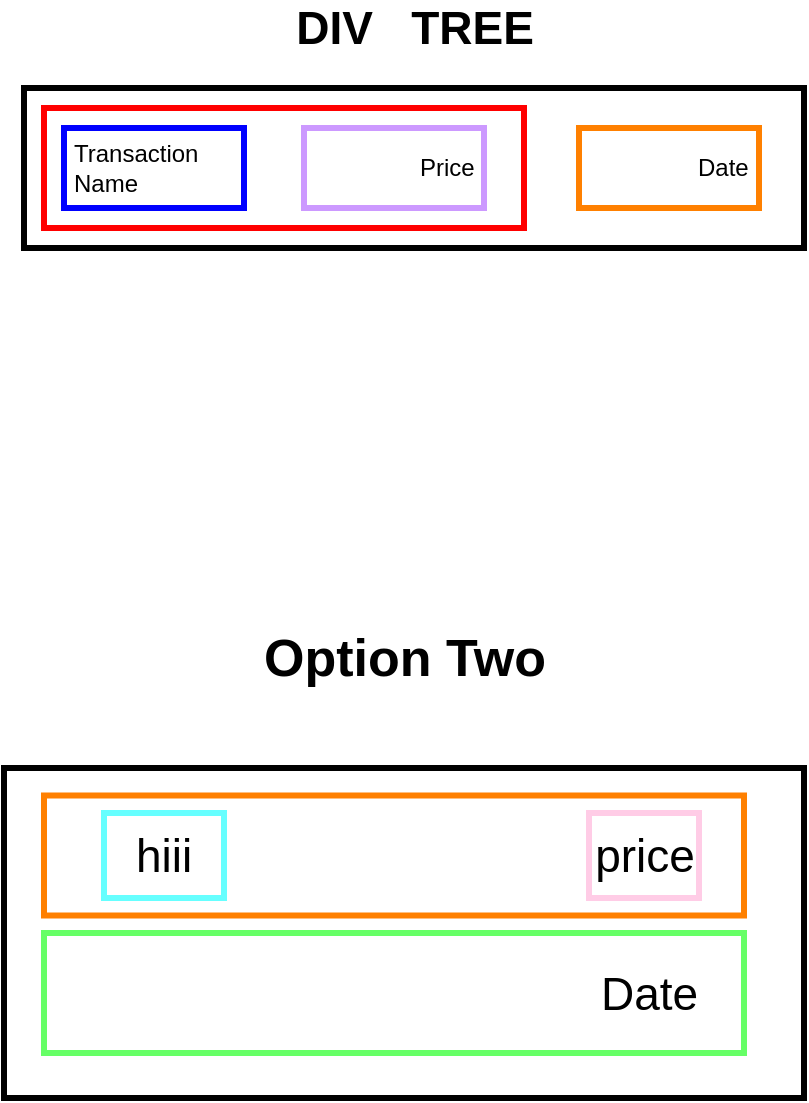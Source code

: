 <mxfile version="18.0.1" type="device"><diagram id="XMUIoXUdUy_daLNq1y6U" name="Page-1"><mxGraphModel dx="2607" dy="830" grid="1" gridSize="10" guides="1" tooltips="1" connect="1" arrows="1" fold="1" page="1" pageScale="1" pageWidth="850" pageHeight="1100" math="0" shadow="0"><root><mxCell id="0"/><mxCell id="1" parent="0"/><mxCell id="iVEt2pDo53yBvMsfKDGF-1" value="&lt;b&gt;&lt;font style=&quot;font-size: 26px;&quot;&gt;Option Two&lt;/font&gt;&lt;/b&gt;" style="text;html=1;align=center;verticalAlign=middle;resizable=0;points=[];autosize=1;strokeColor=none;fillColor=none;fontSize=23;" parent="1" vertex="1"><mxGeometry x="330" y="1640" width="160" height="30" as="geometry"/></mxCell><mxCell id="iVEt2pDo53yBvMsfKDGF-2" value="" style="rounded=0;whiteSpace=wrap;html=1;strokeWidth=3;" parent="1" vertex="1"><mxGeometry x="210" y="1710" width="400" height="165" as="geometry"/></mxCell><mxCell id="iVEt2pDo53yBvMsfKDGF-3" value="" style="rounded=0;whiteSpace=wrap;html=1;fontSize=23;strokeColor=#FF8000;strokeWidth=3;" parent="1" vertex="1"><mxGeometry x="230" y="1723.75" width="350" height="60" as="geometry"/></mxCell><mxCell id="iVEt2pDo53yBvMsfKDGF-4" value="&lt;span style=&quot;white-space: pre;&quot;&gt;&#9;&lt;/span&gt;&lt;span style=&quot;white-space: pre;&quot;&gt;&#9;&lt;/span&gt;&lt;span style=&quot;white-space: pre;&quot;&gt;&#9;&lt;/span&gt;&lt;span style=&quot;white-space: pre;&quot;&gt;&#9;&lt;/span&gt;&lt;span style=&quot;white-space: pre;&quot;&gt;&#9;&lt;/span&gt;Date" style="rounded=0;whiteSpace=wrap;html=1;fontSize=23;strokeWidth=3;strokeColor=#66FF66;" parent="1" vertex="1"><mxGeometry x="230" y="1792.5" width="350" height="60" as="geometry"/></mxCell><mxCell id="iVEt2pDo53yBvMsfKDGF-5" value="&lt;span style=&quot;font-size: 23px;&quot;&gt;hiii&lt;/span&gt;" style="rounded=0;whiteSpace=wrap;html=1;strokeColor=#66FFFF;strokeWidth=3;" parent="1" vertex="1"><mxGeometry x="260" y="1732.5" width="60" height="42.5" as="geometry"/></mxCell><mxCell id="iVEt2pDo53yBvMsfKDGF-6" value="&lt;span style=&quot;font-size: 23px;&quot;&gt;price&lt;/span&gt;" style="rounded=0;whiteSpace=wrap;html=1;strokeColor=#FFCCE6;strokeWidth=3;" parent="1" vertex="1"><mxGeometry x="502.5" y="1732.5" width="55" height="42.5" as="geometry"/></mxCell><mxCell id="ndxd-o6cs19LV9rwSUOj-2" value="" style="rounded=0;whiteSpace=wrap;html=1;strokeColor=#000000;strokeWidth=3;" parent="1" vertex="1"><mxGeometry x="220" y="1370" width="390" height="80" as="geometry"/></mxCell><mxCell id="ndxd-o6cs19LV9rwSUOj-3" value="" style="rounded=0;whiteSpace=wrap;html=1;strokeWidth=3;strokeColor=#FF0000;" parent="1" vertex="1"><mxGeometry x="230" y="1380" width="240" height="60" as="geometry"/></mxCell><mxCell id="ndxd-o6cs19LV9rwSUOj-4" value="Transaction&lt;span style=&quot;white-space: pre;&quot;&gt;&#9;&lt;/span&gt;&lt;br&gt;Name&lt;span style=&quot;white-space: pre;&quot;&gt;&#9;&lt;/span&gt;&lt;span style=&quot;white-space: pre;&quot;&gt;&#9;&lt;/span&gt;" style="rounded=0;whiteSpace=wrap;html=1;strokeWidth=3;strokeColor=#0000FF;" parent="1" vertex="1"><mxGeometry x="240" y="1390" width="90" height="40" as="geometry"/></mxCell><mxCell id="ndxd-o6cs19LV9rwSUOj-5" value="&lt;span style=&quot;white-space: pre;&quot;&gt;&#9;&lt;/span&gt;&lt;span style=&quot;white-space: pre;&quot;&gt;&#9;&lt;/span&gt;Price" style="rounded=0;whiteSpace=wrap;html=1;strokeWidth=3;strokeColor=#CC99FF;" parent="1" vertex="1"><mxGeometry x="360" y="1390" width="90" height="40" as="geometry"/></mxCell><mxCell id="ndxd-o6cs19LV9rwSUOj-6" value="&lt;span style=&quot;white-space: pre;&quot;&gt;&#9;&lt;/span&gt;&lt;span style=&quot;white-space: pre;&quot;&gt;&#9;&lt;/span&gt;Date" style="rounded=0;whiteSpace=wrap;html=1;strokeWidth=3;strokeColor=#FF8000;" parent="1" vertex="1"><mxGeometry x="497.5" y="1390" width="90" height="40" as="geometry"/></mxCell><mxCell id="ndxd-o6cs19LV9rwSUOj-7" value="&lt;b&gt;&lt;font style=&quot;font-size: 23px;&quot;&gt;DIV&amp;nbsp; &amp;nbsp;TREE&lt;/font&gt;&lt;/b&gt;" style="text;html=1;align=center;verticalAlign=middle;resizable=0;points=[];autosize=1;strokeColor=none;fillColor=none;" parent="1" vertex="1"><mxGeometry x="350" y="1330" width="130" height="20" as="geometry"/></mxCell></root></mxGraphModel></diagram></mxfile>